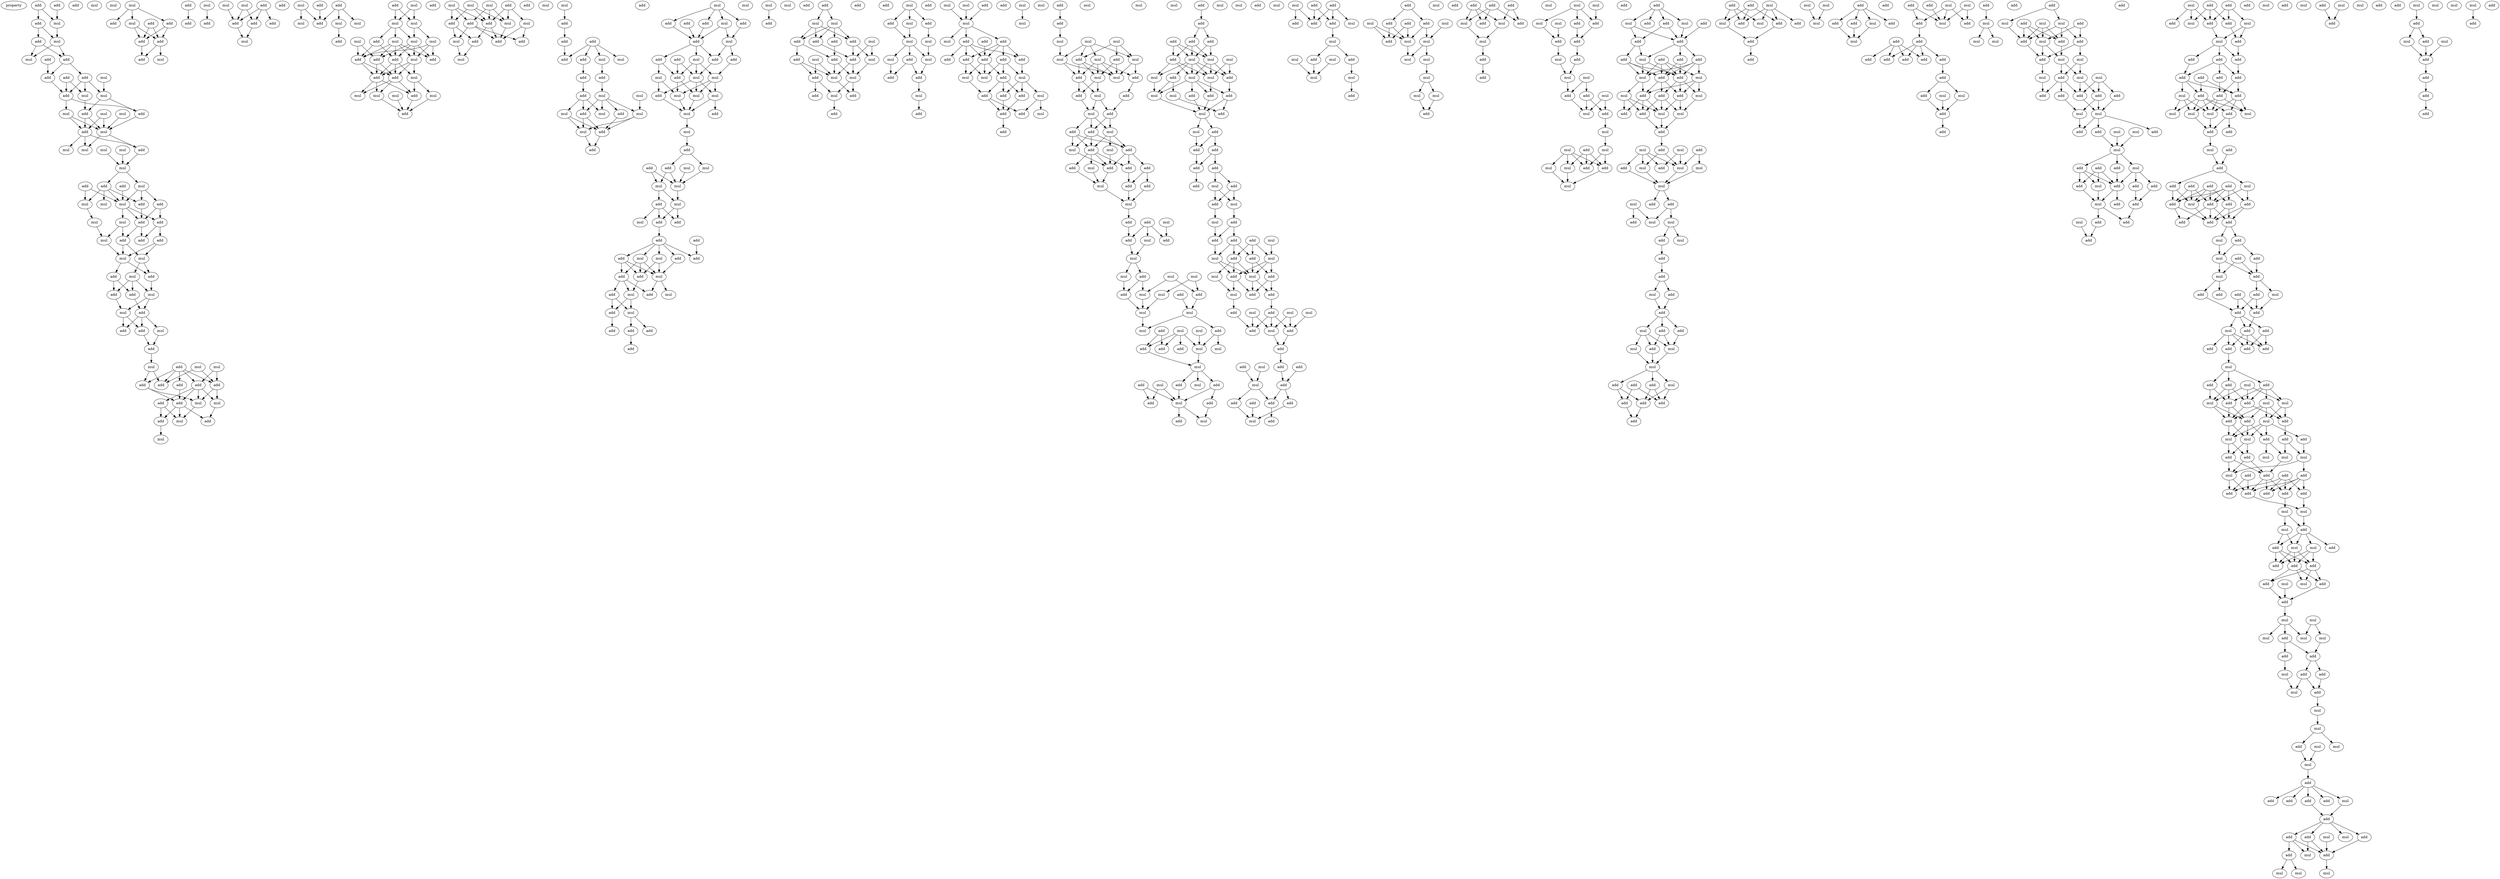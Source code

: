 digraph {
    node [fontcolor=black]
    property [mul=2,lf=2.0]
    0 [ label = add ];
    1 [ label = add ];
    2 [ label = add ];
    3 [ label = add ];
    4 [ label = mul ];
    5 [ label = mul ];
    6 [ label = add ];
    7 [ label = mul ];
    8 [ label = add ];
    9 [ label = mul ];
    10 [ label = add ];
    11 [ label = add ];
    12 [ label = add ];
    13 [ label = add ];
    14 [ label = mul ];
    15 [ label = add ];
    16 [ label = mul ];
    17 [ label = mul ];
    18 [ label = mul ];
    19 [ label = mul ];
    20 [ label = add ];
    21 [ label = mul ];
    22 [ label = add ];
    23 [ label = add ];
    24 [ label = mul ];
    25 [ label = mul ];
    26 [ label = mul ];
    27 [ label = mul ];
    28 [ label = mul ];
    29 [ label = add ];
    30 [ label = mul ];
    31 [ label = add ];
    32 [ label = add ];
    33 [ label = add ];
    34 [ label = mul ];
    35 [ label = add ];
    36 [ label = mul ];
    37 [ label = mul ];
    38 [ label = add ];
    39 [ label = mul ];
    40 [ label = mul ];
    41 [ label = mul ];
    42 [ label = add ];
    43 [ label = add ];
    44 [ label = add ];
    45 [ label = add ];
    46 [ label = add ];
    47 [ label = mul ];
    48 [ label = mul ];
    49 [ label = mul ];
    50 [ label = mul ];
    51 [ label = mul ];
    52 [ label = add ];
    53 [ label = add ];
    54 [ label = add ];
    55 [ label = add ];
    56 [ label = mul ];
    57 [ label = add ];
    58 [ label = mul ];
    59 [ label = add ];
    60 [ label = add ];
    61 [ label = mul ];
    62 [ label = add ];
    63 [ label = mul ];
    64 [ label = add ];
    65 [ label = mul ];
    66 [ label = mul ];
    67 [ label = add ];
    68 [ label = add ];
    69 [ label = add ];
    70 [ label = add ];
    71 [ label = add ];
    72 [ label = mul ];
    73 [ label = mul ];
    74 [ label = add ];
    75 [ label = add ];
    76 [ label = add ];
    77 [ label = add ];
    78 [ label = mul ];
    79 [ label = mul ];
    80 [ label = mul ];
    81 [ label = add ];
    82 [ label = mul ];
    83 [ label = add ];
    84 [ label = add ];
    85 [ label = add ];
    86 [ label = add ];
    87 [ label = add ];
    88 [ label = add ];
    89 [ label = mul ];
    90 [ label = add ];
    91 [ label = mul ];
    92 [ label = add ];
    93 [ label = mul ];
    94 [ label = add ];
    95 [ label = mul ];
    96 [ label = add ];
    97 [ label = add ];
    98 [ label = add ];
    99 [ label = mul ];
    100 [ label = add ];
    101 [ label = add ];
    102 [ label = mul ];
    103 [ label = add ];
    104 [ label = add ];
    105 [ label = mul ];
    106 [ label = mul ];
    107 [ label = mul ];
    108 [ label = add ];
    109 [ label = add ];
    110 [ label = mul ];
    111 [ label = add ];
    112 [ label = mul ];
    113 [ label = mul ];
    114 [ label = mul ];
    115 [ label = mul ];
    116 [ label = add ];
    117 [ label = mul ];
    118 [ label = mul ];
    119 [ label = add ];
    120 [ label = add ];
    121 [ label = add ];
    122 [ label = add ];
    123 [ label = mul ];
    124 [ label = add ];
    125 [ label = mul ];
    126 [ label = add ];
    127 [ label = add ];
    128 [ label = mul ];
    129 [ label = mul ];
    130 [ label = mul ];
    131 [ label = mul ];
    132 [ label = add ];
    133 [ label = add ];
    134 [ label = mul ];
    135 [ label = mul ];
    136 [ label = mul ];
    137 [ label = add ];
    138 [ label = add ];
    139 [ label = mul ];
    140 [ label = mul ];
    141 [ label = add ];
    142 [ label = add ];
    143 [ label = mul ];
    144 [ label = add ];
    145 [ label = add ];
    146 [ label = mul ];
    147 [ label = add ];
    148 [ label = mul ];
    149 [ label = mul ];
    150 [ label = add ];
    151 [ label = add ];
    152 [ label = add ];
    153 [ label = add ];
    154 [ label = add ];
    155 [ label = mul ];
    156 [ label = add ];
    157 [ label = mul ];
    158 [ label = add ];
    159 [ label = add ];
    160 [ label = mul ];
    161 [ label = add ];
    162 [ label = mul ];
    163 [ label = add ];
    164 [ label = mul ];
    165 [ label = mul ];
    166 [ label = add ];
    167 [ label = mul ];
    168 [ label = mul ];
    169 [ label = add ];
    170 [ label = add ];
    171 [ label = mul ];
    172 [ label = mul ];
    173 [ label = add ];
    174 [ label = add ];
    175 [ label = add ];
    176 [ label = add ];
    177 [ label = add ];
    178 [ label = mul ];
    179 [ label = add ];
    180 [ label = mul ];
    181 [ label = add ];
    182 [ label = add ];
    183 [ label = add ];
    184 [ label = mul ];
    185 [ label = mul ];
    186 [ label = add ];
    187 [ label = mul ];
    188 [ label = mul ];
    189 [ label = mul ];
    190 [ label = add ];
    191 [ label = mul ];
    192 [ label = add ];
    193 [ label = mul ];
    194 [ label = mul ];
    195 [ label = add ];
    196 [ label = mul ];
    197 [ label = add ];
    198 [ label = mul ];
    199 [ label = mul ];
    200 [ label = add ];
    201 [ label = mul ];
    202 [ label = mul ];
    203 [ label = add ];
    204 [ label = mul ];
    205 [ label = mul ];
    206 [ label = add ];
    207 [ label = add ];
    208 [ label = mul ];
    209 [ label = add ];
    210 [ label = add ];
    211 [ label = add ];
    212 [ label = add ];
    213 [ label = mul ];
    214 [ label = mul ];
    215 [ label = add ];
    216 [ label = add ];
    217 [ label = mul ];
    218 [ label = add ];
    219 [ label = add ];
    220 [ label = mul ];
    221 [ label = add ];
    222 [ label = mul ];
    223 [ label = add ];
    224 [ label = mul ];
    225 [ label = add ];
    226 [ label = mul ];
    227 [ label = add ];
    228 [ label = add ];
    229 [ label = add ];
    230 [ label = add ];
    231 [ label = add ];
    232 [ label = add ];
    233 [ label = mul ];
    234 [ label = mul ];
    235 [ label = add ];
    236 [ label = add ];
    237 [ label = add ];
    238 [ label = add ];
    239 [ label = mul ];
    240 [ label = add ];
    241 [ label = mul ];
    242 [ label = add ];
    243 [ label = add ];
    244 [ label = mul ];
    245 [ label = add ];
    246 [ label = mul ];
    247 [ label = mul ];
    248 [ label = add ];
    249 [ label = mul ];
    250 [ label = add ];
    251 [ label = add ];
    252 [ label = add ];
    253 [ label = add ];
    254 [ label = mul ];
    255 [ label = add ];
    256 [ label = mul ];
    257 [ label = add ];
    258 [ label = mul ];
    259 [ label = mul ];
    260 [ label = mul ];
    261 [ label = mul ];
    262 [ label = add ];
    263 [ label = add ];
    264 [ label = add ];
    265 [ label = add ];
    266 [ label = mul ];
    267 [ label = add ];
    268 [ label = mul ];
    269 [ label = mul ];
    270 [ label = add ];
    271 [ label = mul ];
    272 [ label = mul ];
    273 [ label = add ];
    274 [ label = add ];
    275 [ label = add ];
    276 [ label = add ];
    277 [ label = add ];
    278 [ label = add ];
    279 [ label = add ];
    280 [ label = add ];
    281 [ label = mul ];
    282 [ label = mul ];
    283 [ label = mul ];
    284 [ label = add ];
    285 [ label = add ];
    286 [ label = add ];
    287 [ label = add ];
    288 [ label = mul ];
    289 [ label = add ];
    290 [ label = mul ];
    291 [ label = add ];
    292 [ label = add ];
    293 [ label = add ];
    294 [ label = mul ];
    295 [ label = mul ];
    296 [ label = add ];
    297 [ label = mul ];
    298 [ label = mul ];
    299 [ label = add ];
    300 [ label = mul ];
    301 [ label = mul ];
    302 [ label = mul ];
    303 [ label = mul ];
    304 [ label = mul ];
    305 [ label = add ];
    306 [ label = mul ];
    307 [ label = add ];
    308 [ label = mul ];
    309 [ label = add ];
    310 [ label = mul ];
    311 [ label = add ];
    312 [ label = mul ];
    313 [ label = add ];
    314 [ label = add ];
    315 [ label = mul ];
    316 [ label = add ];
    317 [ label = add ];
    318 [ label = add ];
    319 [ label = mul ];
    320 [ label = mul ];
    321 [ label = mul ];
    322 [ label = add ];
    323 [ label = add ];
    324 [ label = add ];
    325 [ label = add ];
    326 [ label = add ];
    327 [ label = add ];
    328 [ label = mul ];
    329 [ label = mul ];
    330 [ label = add ];
    331 [ label = add ];
    332 [ label = mul ];
    333 [ label = add ];
    334 [ label = mul ];
    335 [ label = add ];
    336 [ label = mul ];
    337 [ label = mul ];
    338 [ label = add ];
    339 [ label = add ];
    340 [ label = mul ];
    341 [ label = mul ];
    342 [ label = mul ];
    343 [ label = mul ];
    344 [ label = add ];
    345 [ label = mul ];
    346 [ label = mul ];
    347 [ label = mul ];
    348 [ label = add ];
    349 [ label = add ];
    350 [ label = add ];
    351 [ label = mul ];
    352 [ label = mul ];
    353 [ label = add ];
    354 [ label = mul ];
    355 [ label = add ];
    356 [ label = mul ];
    357 [ label = mul ];
    358 [ label = add ];
    359 [ label = add ];
    360 [ label = mul ];
    361 [ label = mul ];
    362 [ label = add ];
    363 [ label = mul ];
    364 [ label = add ];
    365 [ label = mul ];
    366 [ label = add ];
    367 [ label = mul ];
    368 [ label = add ];
    369 [ label = add ];
    370 [ label = add ];
    371 [ label = mul ];
    372 [ label = add ];
    373 [ label = mul ];
    374 [ label = add ];
    375 [ label = mul ];
    376 [ label = mul ];
    377 [ label = add ];
    378 [ label = add ];
    379 [ label = add ];
    380 [ label = add ];
    381 [ label = mul ];
    382 [ label = add ];
    383 [ label = mul ];
    384 [ label = mul ];
    385 [ label = add ];
    386 [ label = add ];
    387 [ label = mul ];
    388 [ label = mul ];
    389 [ label = mul ];
    390 [ label = mul ];
    391 [ label = add ];
    392 [ label = mul ];
    393 [ label = add ];
    394 [ label = add ];
    395 [ label = add ];
    396 [ label = mul ];
    397 [ label = mul ];
    398 [ label = add ];
    399 [ label = add ];
    400 [ label = add ];
    401 [ label = add ];
    402 [ label = add ];
    403 [ label = mul ];
    404 [ label = add ];
    405 [ label = add ];
    406 [ label = mul ];
    407 [ label = add ];
    408 [ label = add ];
    409 [ label = mul ];
    410 [ label = add ];
    411 [ label = mul ];
    412 [ label = add ];
    413 [ label = add ];
    414 [ label = add ];
    415 [ label = add ];
    416 [ label = mul ];
    417 [ label = mul ];
    418 [ label = mul ];
    419 [ label = mul ];
    420 [ label = add ];
    421 [ label = add ];
    422 [ label = mul ];
    423 [ label = add ];
    424 [ label = add ];
    425 [ label = mul ];
    426 [ label = mul ];
    427 [ label = add ];
    428 [ label = add ];
    429 [ label = mul ];
    430 [ label = mul ];
    431 [ label = add ];
    432 [ label = add ];
    433 [ label = add ];
    434 [ label = add ];
    435 [ label = mul ];
    436 [ label = add ];
    437 [ label = add ];
    438 [ label = add ];
    439 [ label = mul ];
    440 [ label = add ];
    441 [ label = add ];
    442 [ label = add ];
    443 [ label = add ];
    444 [ label = add ];
    445 [ label = mul ];
    446 [ label = add ];
    447 [ label = mul ];
    448 [ label = add ];
    449 [ label = mul ];
    450 [ label = add ];
    451 [ label = add ];
    452 [ label = mul ];
    453 [ label = add ];
    454 [ label = add ];
    455 [ label = mul ];
    456 [ label = mul ];
    457 [ label = add ];
    458 [ label = add ];
    459 [ label = mul ];
    460 [ label = mul ];
    461 [ label = mul ];
    462 [ label = add ];
    463 [ label = add ];
    464 [ label = mul ];
    465 [ label = add ];
    466 [ label = add ];
    467 [ label = mul ];
    468 [ label = add ];
    469 [ label = add ];
    470 [ label = mul ];
    471 [ label = mul ];
    472 [ label = mul ];
    473 [ label = mul ];
    474 [ label = mul ];
    475 [ label = mul ];
    476 [ label = mul ];
    477 [ label = mul ];
    478 [ label = add ];
    479 [ label = add ];
    480 [ label = add ];
    481 [ label = add ];
    482 [ label = add ];
    483 [ label = mul ];
    484 [ label = add ];
    485 [ label = add ];
    486 [ label = mul ];
    487 [ label = mul ];
    488 [ label = add ];
    489 [ label = mul ];
    490 [ label = add ];
    491 [ label = mul ];
    492 [ label = mul ];
    493 [ label = mul ];
    494 [ label = mul ];
    495 [ label = add ];
    496 [ label = add ];
    497 [ label = add ];
    498 [ label = add ];
    499 [ label = mul ];
    500 [ label = add ];
    501 [ label = mul ];
    502 [ label = mul ];
    503 [ label = add ];
    504 [ label = add ];
    505 [ label = mul ];
    506 [ label = mul ];
    507 [ label = add ];
    508 [ label = mul ];
    509 [ label = mul ];
    510 [ label = add ];
    511 [ label = mul ];
    512 [ label = add ];
    513 [ label = add ];
    514 [ label = mul ];
    515 [ label = add ];
    516 [ label = mul ];
    517 [ label = mul ];
    518 [ label = add ];
    519 [ label = mul ];
    520 [ label = mul ];
    521 [ label = add ];
    522 [ label = add ];
    523 [ label = add ];
    524 [ label = add ];
    525 [ label = add ];
    526 [ label = mul ];
    527 [ label = add ];
    528 [ label = add ];
    529 [ label = add ];
    530 [ label = add ];
    531 [ label = mul ];
    532 [ label = add ];
    533 [ label = mul ];
    534 [ label = add ];
    535 [ label = add ];
    536 [ label = add ];
    537 [ label = add ];
    538 [ label = mul ];
    539 [ label = mul ];
    540 [ label = mul ];
    541 [ label = add ];
    542 [ label = add ];
    543 [ label = mul ];
    544 [ label = add ];
    545 [ label = add ];
    546 [ label = add ];
    547 [ label = mul ];
    548 [ label = mul ];
    549 [ label = mul ];
    550 [ label = mul ];
    551 [ label = add ];
    552 [ label = mul ];
    553 [ label = add ];
    554 [ label = mul ];
    555 [ label = add ];
    556 [ label = add ];
    557 [ label = mul ];
    558 [ label = mul ];
    559 [ label = mul ];
    560 [ label = add ];
    561 [ label = add ];
    562 [ label = mul ];
    563 [ label = add ];
    564 [ label = add ];
    565 [ label = mul ];
    566 [ label = add ];
    567 [ label = add ];
    568 [ label = mul ];
    569 [ label = add ];
    570 [ label = add ];
    571 [ label = add ];
    572 [ label = mul ];
    573 [ label = mul ];
    574 [ label = mul ];
    575 [ label = add ];
    576 [ label = mul ];
    577 [ label = add ];
    578 [ label = add ];
    579 [ label = add ];
    580 [ label = add ];
    581 [ label = add ];
    582 [ label = add ];
    583 [ label = mul ];
    584 [ label = add ];
    585 [ label = add ];
    586 [ label = mul ];
    587 [ label = mul ];
    588 [ label = add ];
    589 [ label = add ];
    590 [ label = add ];
    591 [ label = add ];
    592 [ label = add ];
    593 [ label = mul ];
    594 [ label = mul ];
    595 [ label = mul ];
    596 [ label = add ];
    597 [ label = add ];
    598 [ label = add ];
    599 [ label = mul ];
    600 [ label = add ];
    601 [ label = add ];
    602 [ label = mul ];
    603 [ label = add ];
    604 [ label = mul ];
    605 [ label = mul ];
    606 [ label = add ];
    607 [ label = add ];
    608 [ label = mul ];
    609 [ label = add ];
    610 [ label = add ];
    611 [ label = add ];
    612 [ label = add ];
    613 [ label = add ];
    614 [ label = add ];
    615 [ label = add ];
    616 [ label = add ];
    617 [ label = add ];
    618 [ label = mul ];
    619 [ label = mul ];
    620 [ label = add ];
    621 [ label = add ];
    622 [ label = add ];
    623 [ label = add ];
    624 [ label = mul ];
    625 [ label = mul ];
    626 [ label = add ];
    627 [ label = mul ];
    628 [ label = add ];
    629 [ label = mul ];
    630 [ label = mul ];
    631 [ label = add ];
    632 [ label = mul ];
    633 [ label = add ];
    634 [ label = add ];
    635 [ label = mul ];
    636 [ label = add ];
    637 [ label = add ];
    638 [ label = mul ];
    639 [ label = add ];
    640 [ label = mul ];
    641 [ label = mul ];
    642 [ label = add ];
    643 [ label = mul ];
    644 [ label = mul ];
    645 [ label = add ];
    646 [ label = add ];
    647 [ label = add ];
    648 [ label = add ];
    649 [ label = add ];
    650 [ label = mul ];
    651 [ label = mul ];
    652 [ label = add ];
    653 [ label = mul ];
    654 [ label = add ];
    655 [ label = mul ];
    656 [ label = add ];
    657 [ label = mul ];
    658 [ label = add ];
    659 [ label = add ];
    660 [ label = add ];
    661 [ label = add ];
    662 [ label = mul ];
    663 [ label = add ];
    664 [ label = add ];
    665 [ label = mul ];
    666 [ label = add ];
    667 [ label = add ];
    668 [ label = add ];
    669 [ label = mul ];
    670 [ label = add ];
    671 [ label = add ];
    672 [ label = mul ];
    673 [ label = add ];
    674 [ label = add ];
    675 [ label = mul ];
    676 [ label = add ];
    677 [ label = add ];
    678 [ label = mul ];
    679 [ label = add ];
    680 [ label = add ];
    681 [ label = mul ];
    682 [ label = add ];
    683 [ label = add ];
    684 [ label = mul ];
    685 [ label = add ];
    686 [ label = add ];
    687 [ label = add ];
    688 [ label = add ];
    689 [ label = add ];
    690 [ label = add ];
    691 [ label = add ];
    692 [ label = add ];
    693 [ label = add ];
    694 [ label = mul ];
    695 [ label = add ];
    696 [ label = mul ];
    697 [ label = mul ];
    698 [ label = mul ];
    699 [ label = mul ];
    700 [ label = add ];
    701 [ label = add ];
    702 [ label = add ];
    703 [ label = add ];
    704 [ label = mul ];
    705 [ label = add ];
    706 [ label = mul ];
    707 [ label = add ];
    708 [ label = add ];
    709 [ label = add ];
    710 [ label = add ];
    711 [ label = mul ];
    712 [ label = add ];
    713 [ label = add ];
    714 [ label = add ];
    715 [ label = add ];
    716 [ label = mul ];
    717 [ label = add ];
    718 [ label = add ];
    719 [ label = add ];
    720 [ label = add ];
    721 [ label = mul ];
    722 [ label = add ];
    723 [ label = add ];
    724 [ label = add ];
    725 [ label = mul ];
    726 [ label = mul ];
    727 [ label = add ];
    728 [ label = add ];
    729 [ label = add ];
    730 [ label = mul ];
    731 [ label = add ];
    732 [ label = add ];
    733 [ label = add ];
    734 [ label = add ];
    735 [ label = mul ];
    736 [ label = add ];
    737 [ label = add ];
    738 [ label = add ];
    739 [ label = add ];
    740 [ label = add ];
    741 [ label = add ];
    742 [ label = add ];
    743 [ label = mul ];
    744 [ label = add ];
    745 [ label = add ];
    746 [ label = mul ];
    747 [ label = add ];
    748 [ label = mul ];
    749 [ label = add ];
    750 [ label = mul ];
    751 [ label = mul ];
    752 [ label = add ];
    753 [ label = mul ];
    754 [ label = add ];
    755 [ label = add ];
    756 [ label = add ];
    757 [ label = add ];
    758 [ label = add ];
    759 [ label = mul ];
    760 [ label = mul ];
    761 [ label = add ];
    762 [ label = add ];
    763 [ label = mul ];
    764 [ label = mul ];
    765 [ label = mul ];
    766 [ label = add ];
    767 [ label = add ];
    768 [ label = add ];
    769 [ label = add ];
    770 [ label = mul ];
    771 [ label = add ];
    772 [ label = add ];
    773 [ label = add ];
    774 [ label = add ];
    775 [ label = add ];
    776 [ label = add ];
    777 [ label = mul ];
    778 [ label = mul ];
    779 [ label = mul ];
    780 [ label = add ];
    781 [ label = mul ];
    782 [ label = add ];
    783 [ label = mul ];
    784 [ label = add ];
    785 [ label = add ];
    786 [ label = add ];
    787 [ label = add ];
    788 [ label = add ];
    789 [ label = add ];
    790 [ label = mul ];
    791 [ label = mul ];
    792 [ label = add ];
    793 [ label = mul ];
    794 [ label = mul ];
    795 [ label = mul ];
    796 [ label = mul ];
    797 [ label = mul ];
    798 [ label = mul ];
    799 [ label = add ];
    800 [ label = add ];
    801 [ label = add ];
    802 [ label = add ];
    803 [ label = add ];
    804 [ label = mul ];
    805 [ label = add ];
    806 [ label = add ];
    807 [ label = mul ];
    808 [ label = mul ];
    809 [ label = mul ];
    810 [ label = add ];
    811 [ label = mul ];
    812 [ label = mul ];
    813 [ label = mul ];
    814 [ label = add ];
    815 [ label = mul ];
    816 [ label = add ];
    817 [ label = add ];
    818 [ label = mul ];
    819 [ label = add ];
    820 [ label = add ];
    821 [ label = add ];
    822 [ label = add ];
    823 [ label = add ];
    824 [ label = mul ];
    825 [ label = add ];
    826 [ label = add ];
    827 [ label = mul ];
    828 [ label = mul ];
    829 [ label = add ];
    830 [ label = add ];
    831 [ label = add ];
    832 [ label = add ];
    833 [ label = mul ];
    834 [ label = mul ];
    835 [ label = mul ];
    836 [ label = mul ];
    837 [ label = mul ];
    838 [ label = add ];
    839 [ label = mul ];
    840 [ label = mul ];
    841 [ label = add ];
    842 [ label = mul ];
    843 [ label = add ];
    844 [ label = add ];
    845 [ label = mul ];
    846 [ label = mul ];
    847 [ label = add ];
    848 [ label = add ];
    849 [ label = add ];
    850 [ label = add ];
    0 -> 3 [ name = 0 ];
    0 -> 4 [ name = 1 ];
    2 -> 4 [ name = 2 ];
    3 -> 6 [ name = 3 ];
    3 -> 7 [ name = 4 ];
    4 -> 7 [ name = 5 ];
    6 -> 9 [ name = 6 ];
    6 -> 10 [ name = 7 ];
    7 -> 9 [ name = 8 ];
    7 -> 10 [ name = 9 ];
    8 -> 12 [ name = 10 ];
    10 -> 12 [ name = 11 ];
    10 -> 13 [ name = 12 ];
    11 -> 15 [ name = 13 ];
    11 -> 17 [ name = 14 ];
    12 -> 15 [ name = 15 ];
    13 -> 15 [ name = 16 ];
    13 -> 16 [ name = 17 ];
    13 -> 17 [ name = 18 ];
    14 -> 16 [ name = 19 ];
    15 -> 18 [ name = 20 ];
    15 -> 20 [ name = 21 ];
    16 -> 20 [ name = 22 ];
    16 -> 22 [ name = 23 ];
    17 -> 22 [ name = 24 ];
    18 -> 23 [ name = 25 ];
    18 -> 24 [ name = 26 ];
    19 -> 23 [ name = 27 ];
    19 -> 24 [ name = 28 ];
    20 -> 24 [ name = 29 ];
    21 -> 24 [ name = 30 ];
    22 -> 23 [ name = 31 ];
    22 -> 24 [ name = 32 ];
    23 -> 25 [ name = 33 ];
    23 -> 26 [ name = 34 ];
    23 -> 29 [ name = 35 ];
    24 -> 25 [ name = 36 ];
    24 -> 29 [ name = 37 ];
    27 -> 30 [ name = 38 ];
    28 -> 30 [ name = 39 ];
    29 -> 30 [ name = 40 ];
    30 -> 33 [ name = 41 ];
    30 -> 34 [ name = 42 ];
    31 -> 36 [ name = 43 ];
    31 -> 39 [ name = 44 ];
    32 -> 39 [ name = 45 ];
    33 -> 36 [ name = 46 ];
    33 -> 37 [ name = 47 ];
    33 -> 38 [ name = 48 ];
    33 -> 39 [ name = 49 ];
    34 -> 35 [ name = 50 ];
    34 -> 38 [ name = 51 ];
    34 -> 39 [ name = 52 ];
    35 -> 42 [ name = 53 ];
    35 -> 43 [ name = 54 ];
    36 -> 40 [ name = 55 ];
    38 -> 43 [ name = 56 ];
    39 -> 41 [ name = 57 ];
    39 -> 42 [ name = 58 ];
    39 -> 43 [ name = 59 ];
    40 -> 47 [ name = 60 ];
    41 -> 44 [ name = 61 ];
    41 -> 47 [ name = 62 ];
    42 -> 45 [ name = 63 ];
    42 -> 46 [ name = 64 ];
    43 -> 44 [ name = 65 ];
    43 -> 45 [ name = 66 ];
    44 -> 49 [ name = 67 ];
    44 -> 50 [ name = 68 ];
    46 -> 49 [ name = 69 ];
    46 -> 50 [ name = 70 ];
    47 -> 50 [ name = 71 ];
    49 -> 51 [ name = 72 ];
    49 -> 52 [ name = 73 ];
    50 -> 52 [ name = 74 ];
    50 -> 53 [ name = 75 ];
    51 -> 54 [ name = 76 ];
    51 -> 55 [ name = 77 ];
    51 -> 56 [ name = 78 ];
    52 -> 56 [ name = 79 ];
    53 -> 54 [ name = 80 ];
    53 -> 55 [ name = 81 ];
    54 -> 58 [ name = 82 ];
    55 -> 57 [ name = 83 ];
    56 -> 57 [ name = 84 ];
    56 -> 58 [ name = 85 ];
    57 -> 59 [ name = 86 ];
    57 -> 60 [ name = 87 ];
    57 -> 61 [ name = 88 ];
    58 -> 59 [ name = 89 ];
    58 -> 60 [ name = 90 ];
    60 -> 62 [ name = 91 ];
    61 -> 62 [ name = 92 ];
    62 -> 66 [ name = 93 ];
    63 -> 69 [ name = 94 ];
    63 -> 70 [ name = 95 ];
    64 -> 67 [ name = 96 ];
    64 -> 68 [ name = 97 ];
    64 -> 69 [ name = 98 ];
    64 -> 70 [ name = 99 ];
    64 -> 71 [ name = 100 ];
    65 -> 68 [ name = 101 ];
    65 -> 70 [ name = 102 ];
    66 -> 67 [ name = 103 ];
    66 -> 69 [ name = 104 ];
    67 -> 72 [ name = 105 ];
    67 -> 75 [ name = 106 ];
    68 -> 72 [ name = 107 ];
    68 -> 73 [ name = 108 ];
    68 -> 74 [ name = 109 ];
    68 -> 75 [ name = 110 ];
    70 -> 72 [ name = 111 ];
    70 -> 73 [ name = 112 ];
    71 -> 75 [ name = 113 ];
    72 -> 78 [ name = 114 ];
    73 -> 76 [ name = 115 ];
    74 -> 77 [ name = 116 ];
    74 -> 78 [ name = 117 ];
    75 -> 76 [ name = 118 ];
    75 -> 77 [ name = 119 ];
    75 -> 78 [ name = 120 ];
    77 -> 79 [ name = 121 ];
    80 -> 82 [ name = 122 ];
    80 -> 83 [ name = 123 ];
    80 -> 84 [ name = 124 ];
    81 -> 85 [ name = 125 ];
    81 -> 86 [ name = 126 ];
    82 -> 85 [ name = 127 ];
    82 -> 86 [ name = 128 ];
    84 -> 85 [ name = 129 ];
    84 -> 86 [ name = 130 ];
    85 -> 88 [ name = 131 ];
    86 -> 88 [ name = 132 ];
    86 -> 89 [ name = 133 ];
    87 -> 90 [ name = 134 ];
    91 -> 92 [ name = 135 ];
    93 -> 97 [ name = 136 ];
    94 -> 96 [ name = 137 ];
    94 -> 97 [ name = 138 ];
    94 -> 98 [ name = 139 ];
    95 -> 97 [ name = 140 ];
    95 -> 98 [ name = 141 ];
    97 -> 99 [ name = 142 ];
    98 -> 99 [ name = 143 ];
    101 -> 104 [ name = 144 ];
    102 -> 104 [ name = 145 ];
    102 -> 106 [ name = 146 ];
    103 -> 104 [ name = 147 ];
    103 -> 105 [ name = 148 ];
    103 -> 107 [ name = 149 ];
    105 -> 108 [ name = 150 ];
    109 -> 112 [ name = 151 ];
    109 -> 113 [ name = 152 ];
    110 -> 112 [ name = 153 ];
    110 -> 113 [ name = 154 ];
    112 -> 114 [ name = 155 ];
    112 -> 115 [ name = 156 ];
    113 -> 115 [ name = 157 ];
    113 -> 116 [ name = 158 ];
    113 -> 118 [ name = 159 ];
    114 -> 121 [ name = 160 ];
    114 -> 122 [ name = 161 ];
    114 -> 123 [ name = 162 ];
    115 -> 119 [ name = 163 ];
    115 -> 120 [ name = 164 ];
    115 -> 122 [ name = 165 ];
    115 -> 123 [ name = 166 ];
    116 -> 119 [ name = 167 ];
    116 -> 121 [ name = 168 ];
    117 -> 120 [ name = 169 ];
    117 -> 121 [ name = 170 ];
    118 -> 119 [ name = 171 ];
    118 -> 120 [ name = 172 ];
    118 -> 121 [ name = 173 ];
    118 -> 122 [ name = 174 ];
    118 -> 123 [ name = 175 ];
    119 -> 124 [ name = 176 ];
    119 -> 125 [ name = 177 ];
    119 -> 126 [ name = 178 ];
    120 -> 124 [ name = 179 ];
    120 -> 126 [ name = 180 ];
    121 -> 124 [ name = 181 ];
    121 -> 126 [ name = 182 ];
    123 -> 124 [ name = 183 ];
    123 -> 125 [ name = 184 ];
    123 -> 126 [ name = 185 ];
    124 -> 127 [ name = 186 ];
    124 -> 129 [ name = 187 ];
    124 -> 130 [ name = 188 ];
    125 -> 127 [ name = 189 ];
    125 -> 131 [ name = 190 ];
    126 -> 127 [ name = 191 ];
    126 -> 129 [ name = 192 ];
    126 -> 130 [ name = 193 ];
    127 -> 132 [ name = 194 ];
    128 -> 132 [ name = 195 ];
    130 -> 132 [ name = 196 ];
    131 -> 132 [ name = 197 ];
    133 -> 138 [ name = 198 ];
    133 -> 139 [ name = 199 ];
    133 -> 140 [ name = 200 ];
    134 -> 137 [ name = 201 ];
    134 -> 138 [ name = 202 ];
    134 -> 141 [ name = 203 ];
    135 -> 138 [ name = 204 ];
    135 -> 139 [ name = 205 ];
    135 -> 141 [ name = 206 ];
    136 -> 137 [ name = 207 ];
    136 -> 138 [ name = 208 ];
    136 -> 139 [ name = 209 ];
    137 -> 142 [ name = 210 ];
    137 -> 143 [ name = 211 ];
    137 -> 145 [ name = 212 ];
    138 -> 144 [ name = 213 ];
    138 -> 145 [ name = 214 ];
    139 -> 145 [ name = 215 ];
    140 -> 142 [ name = 216 ];
    140 -> 145 [ name = 217 ];
    141 -> 143 [ name = 218 ];
    141 -> 144 [ name = 219 ];
    143 -> 146 [ name = 220 ];
    144 -> 146 [ name = 221 ];
    149 -> 150 [ name = 222 ];
    150 -> 151 [ name = 223 ];
    151 -> 156 [ name = 224 ];
    152 -> 154 [ name = 225 ];
    152 -> 155 [ name = 226 ];
    152 -> 156 [ name = 227 ];
    152 -> 157 [ name = 228 ];
    154 -> 159 [ name = 229 ];
    157 -> 158 [ name = 230 ];
    158 -> 160 [ name = 231 ];
    159 -> 161 [ name = 232 ];
    160 -> 163 [ name = 233 ];
    160 -> 165 [ name = 234 ];
    160 -> 166 [ name = 235 ];
    160 -> 167 [ name = 236 ];
    161 -> 163 [ name = 237 ];
    161 -> 164 [ name = 238 ];
    161 -> 165 [ name = 239 ];
    162 -> 167 [ name = 240 ];
    163 -> 168 [ name = 241 ];
    163 -> 169 [ name = 242 ];
    164 -> 168 [ name = 243 ];
    164 -> 169 [ name = 244 ];
    166 -> 169 [ name = 245 ];
    167 -> 168 [ name = 246 ];
    167 -> 169 [ name = 247 ];
    168 -> 170 [ name = 248 ];
    169 -> 170 [ name = 249 ];
    171 -> 172 [ name = 250 ];
    171 -> 174 [ name = 251 ];
    171 -> 175 [ name = 252 ];
    171 -> 176 [ name = 253 ];
    172 -> 177 [ name = 254 ];
    172 -> 178 [ name = 255 ];
    173 -> 177 [ name = 256 ];
    174 -> 178 [ name = 257 ];
    175 -> 177 [ name = 258 ];
    176 -> 177 [ name = 259 ];
    177 -> 179 [ name = 260 ];
    177 -> 180 [ name = 261 ];
    177 -> 182 [ name = 262 ];
    178 -> 179 [ name = 263 ];
    178 -> 181 [ name = 264 ];
    179 -> 184 [ name = 265 ];
    180 -> 184 [ name = 266 ];
    180 -> 186 [ name = 267 ];
    180 -> 187 [ name = 268 ];
    181 -> 187 [ name = 269 ];
    182 -> 185 [ name = 270 ];
    182 -> 186 [ name = 271 ];
    183 -> 184 [ name = 272 ];
    183 -> 186 [ name = 273 ];
    184 -> 188 [ name = 274 ];
    184 -> 189 [ name = 275 ];
    184 -> 190 [ name = 276 ];
    185 -> 190 [ name = 277 ];
    185 -> 191 [ name = 278 ];
    186 -> 188 [ name = 279 ];
    186 -> 191 [ name = 280 ];
    187 -> 188 [ name = 281 ];
    187 -> 189 [ name = 282 ];
    187 -> 191 [ name = 283 ];
    188 -> 193 [ name = 284 ];
    189 -> 192 [ name = 285 ];
    189 -> 193 [ name = 286 ];
    190 -> 193 [ name = 287 ];
    191 -> 193 [ name = 288 ];
    193 -> 194 [ name = 289 ];
    194 -> 195 [ name = 290 ];
    195 -> 197 [ name = 291 ];
    195 -> 198 [ name = 292 ];
    196 -> 201 [ name = 293 ];
    197 -> 201 [ name = 294 ];
    197 -> 202 [ name = 295 ];
    198 -> 201 [ name = 296 ];
    200 -> 201 [ name = 297 ];
    200 -> 202 [ name = 298 ];
    201 -> 204 [ name = 299 ];
    202 -> 203 [ name = 300 ];
    202 -> 204 [ name = 301 ];
    203 -> 206 [ name = 302 ];
    203 -> 207 [ name = 303 ];
    203 -> 208 [ name = 304 ];
    204 -> 206 [ name = 305 ];
    204 -> 207 [ name = 306 ];
    205 -> 209 [ name = 307 ];
    206 -> 211 [ name = 308 ];
    210 -> 216 [ name = 309 ];
    211 -> 212 [ name = 310 ];
    211 -> 213 [ name = 311 ];
    211 -> 214 [ name = 312 ];
    211 -> 215 [ name = 313 ];
    211 -> 216 [ name = 314 ];
    212 -> 217 [ name = 315 ];
    212 -> 218 [ name = 316 ];
    212 -> 219 [ name = 317 ];
    213 -> 217 [ name = 318 ];
    213 -> 219 [ name = 319 ];
    214 -> 217 [ name = 320 ];
    214 -> 218 [ name = 321 ];
    214 -> 219 [ name = 322 ];
    215 -> 217 [ name = 323 ];
    217 -> 220 [ name = 324 ];
    217 -> 223 [ name = 325 ];
    218 -> 221 [ name = 326 ];
    218 -> 222 [ name = 327 ];
    218 -> 223 [ name = 328 ];
    219 -> 222 [ name = 329 ];
    221 -> 225 [ name = 330 ];
    221 -> 226 [ name = 331 ];
    222 -> 225 [ name = 332 ];
    222 -> 226 [ name = 333 ];
    225 -> 229 [ name = 334 ];
    226 -> 227 [ name = 335 ];
    226 -> 230 [ name = 336 ];
    230 -> 231 [ name = 337 ];
    232 -> 233 [ name = 338 ];
    232 -> 234 [ name = 339 ];
    233 -> 235 [ name = 340 ];
    233 -> 236 [ name = 341 ];
    233 -> 237 [ name = 342 ];
    234 -> 235 [ name = 343 ];
    234 -> 236 [ name = 344 ];
    234 -> 237 [ name = 345 ];
    234 -> 238 [ name = 346 ];
    235 -> 240 [ name = 347 ];
    235 -> 242 [ name = 348 ];
    236 -> 243 [ name = 349 ];
    237 -> 241 [ name = 350 ];
    237 -> 243 [ name = 351 ];
    238 -> 240 [ name = 352 ];
    239 -> 241 [ name = 353 ];
    239 -> 243 [ name = 354 ];
    240 -> 246 [ name = 355 ];
    240 -> 247 [ name = 356 ];
    241 -> 247 [ name = 357 ];
    242 -> 245 [ name = 358 ];
    242 -> 246 [ name = 359 ];
    243 -> 246 [ name = 360 ];
    243 -> 247 [ name = 361 ];
    244 -> 245 [ name = 362 ];
    244 -> 246 [ name = 363 ];
    245 -> 249 [ name = 364 ];
    245 -> 250 [ name = 365 ];
    246 -> 248 [ name = 366 ];
    247 -> 248 [ name = 367 ];
    247 -> 249 [ name = 368 ];
    249 -> 252 [ name = 369 ];
    254 -> 255 [ name = 370 ];
    254 -> 256 [ name = 371 ];
    254 -> 257 [ name = 372 ];
    255 -> 259 [ name = 373 ];
    256 -> 259 [ name = 374 ];
    257 -> 258 [ name = 375 ];
    258 -> 261 [ name = 376 ];
    259 -> 260 [ name = 377 ];
    259 -> 261 [ name = 378 ];
    259 -> 263 [ name = 379 ];
    260 -> 264 [ name = 380 ];
    261 -> 265 [ name = 381 ];
    263 -> 264 [ name = 382 ];
    263 -> 265 [ name = 383 ];
    265 -> 266 [ name = 384 ];
    266 -> 267 [ name = 385 ];
    268 -> 271 [ name = 386 ];
    269 -> 271 [ name = 387 ];
    270 -> 271 [ name = 388 ];
    271 -> 272 [ name = 389 ];
    271 -> 274 [ name = 390 ];
    271 -> 275 [ name = 391 ];
    273 -> 280 [ name = 392 ];
    274 -> 276 [ name = 393 ];
    274 -> 277 [ name = 394 ];
    274 -> 279 [ name = 395 ];
    274 -> 280 [ name = 396 ];
    275 -> 276 [ name = 397 ];
    275 -> 277 [ name = 398 ];
    275 -> 278 [ name = 399 ];
    275 -> 280 [ name = 400 ];
    276 -> 282 [ name = 401 ];
    276 -> 283 [ name = 402 ];
    277 -> 281 [ name = 403 ];
    278 -> 281 [ name = 404 ];
    278 -> 283 [ name = 405 ];
    278 -> 284 [ name = 406 ];
    280 -> 282 [ name = 407 ];
    280 -> 283 [ name = 408 ];
    280 -> 284 [ name = 409 ];
    281 -> 285 [ name = 410 ];
    281 -> 286 [ name = 411 ];
    281 -> 288 [ name = 412 ];
    282 -> 287 [ name = 413 ];
    284 -> 285 [ name = 414 ];
    284 -> 286 [ name = 415 ];
    284 -> 287 [ name = 416 ];
    285 -> 289 [ name = 417 ];
    286 -> 289 [ name = 418 ];
    287 -> 289 [ name = 419 ];
    287 -> 291 [ name = 420 ];
    288 -> 290 [ name = 421 ];
    288 -> 291 [ name = 422 ];
    289 -> 293 [ name = 423 ];
    294 -> 298 [ name = 424 ];
    296 -> 299 [ name = 425 ];
    299 -> 301 [ name = 426 ];
    300 -> 303 [ name = 427 ];
    300 -> 305 [ name = 428 ];
    300 -> 307 [ name = 429 ];
    301 -> 306 [ name = 430 ];
    302 -> 303 [ name = 431 ];
    302 -> 304 [ name = 432 ];
    302 -> 306 [ name = 433 ];
    302 -> 307 [ name = 434 ];
    303 -> 309 [ name = 435 ];
    303 -> 310 [ name = 436 ];
    304 -> 308 [ name = 437 ];
    304 -> 309 [ name = 438 ];
    304 -> 310 [ name = 439 ];
    304 -> 311 [ name = 440 ];
    305 -> 308 [ name = 441 ];
    305 -> 310 [ name = 442 ];
    306 -> 310 [ name = 443 ];
    306 -> 311 [ name = 444 ];
    307 -> 308 [ name = 445 ];
    307 -> 310 [ name = 446 ];
    307 -> 311 [ name = 447 ];
    308 -> 312 [ name = 448 ];
    308 -> 313 [ name = 449 ];
    309 -> 314 [ name = 450 ];
    311 -> 312 [ name = 451 ];
    311 -> 313 [ name = 452 ];
    312 -> 315 [ name = 453 ];
    312 -> 316 [ name = 454 ];
    313 -> 315 [ name = 455 ];
    314 -> 316 [ name = 456 ];
    315 -> 317 [ name = 457 ];
    315 -> 318 [ name = 458 ];
    315 -> 319 [ name = 459 ];
    316 -> 317 [ name = 460 ];
    316 -> 319 [ name = 461 ];
    317 -> 320 [ name = 462 ];
    317 -> 322 [ name = 463 ];
    317 -> 323 [ name = 464 ];
    318 -> 320 [ name = 465 ];
    318 -> 322 [ name = 466 ];
    318 -> 323 [ name = 467 ];
    319 -> 321 [ name = 468 ];
    319 -> 322 [ name = 469 ];
    319 -> 323 [ name = 470 ];
    320 -> 327 [ name = 471 ];
    321 -> 327 [ name = 472 ];
    322 -> 325 [ name = 473 ];
    322 -> 326 [ name = 474 ];
    322 -> 327 [ name = 475 ];
    323 -> 324 [ name = 476 ];
    323 -> 326 [ name = 477 ];
    323 -> 327 [ name = 478 ];
    323 -> 328 [ name = 479 ];
    324 -> 329 [ name = 480 ];
    325 -> 330 [ name = 481 ];
    325 -> 331 [ name = 482 ];
    326 -> 331 [ name = 483 ];
    327 -> 329 [ name = 484 ];
    328 -> 329 [ name = 485 ];
    329 -> 332 [ name = 486 ];
    330 -> 332 [ name = 487 ];
    331 -> 332 [ name = 488 ];
    332 -> 335 [ name = 489 ];
    333 -> 336 [ name = 490 ];
    333 -> 338 [ name = 491 ];
    333 -> 339 [ name = 492 ];
    334 -> 338 [ name = 493 ];
    335 -> 339 [ name = 494 ];
    336 -> 340 [ name = 495 ];
    339 -> 340 [ name = 496 ];
    340 -> 343 [ name = 497 ];
    340 -> 344 [ name = 498 ];
    341 -> 346 [ name = 499 ];
    341 -> 348 [ name = 500 ];
    343 -> 349 [ name = 501 ];
    344 -> 346 [ name = 502 ];
    344 -> 349 [ name = 503 ];
    345 -> 347 [ name = 504 ];
    345 -> 348 [ name = 505 ];
    346 -> 352 [ name = 506 ];
    347 -> 352 [ name = 507 ];
    348 -> 351 [ name = 508 ];
    349 -> 352 [ name = 509 ];
    350 -> 351 [ name = 510 ];
    351 -> 355 [ name = 511 ];
    351 -> 356 [ name = 512 ];
    352 -> 356 [ name = 513 ];
    353 -> 358 [ name = 514 ];
    353 -> 362 [ name = 515 ];
    354 -> 361 [ name = 516 ];
    355 -> 360 [ name = 517 ];
    355 -> 361 [ name = 518 ];
    357 -> 358 [ name = 519 ];
    357 -> 359 [ name = 520 ];
    357 -> 361 [ name = 521 ];
    357 -> 362 [ name = 522 ];
    358 -> 363 [ name = 523 ];
    361 -> 363 [ name = 524 ];
    363 -> 364 [ name = 525 ];
    363 -> 365 [ name = 526 ];
    363 -> 368 [ name = 527 ];
    364 -> 371 [ name = 528 ];
    366 -> 370 [ name = 529 ];
    366 -> 371 [ name = 530 ];
    367 -> 370 [ name = 531 ];
    367 -> 371 [ name = 532 ];
    368 -> 369 [ name = 533 ];
    368 -> 371 [ name = 534 ];
    369 -> 373 [ name = 535 ];
    371 -> 372 [ name = 536 ];
    371 -> 373 [ name = 537 ];
    374 -> 377 [ name = 538 ];
    377 -> 378 [ name = 539 ];
    377 -> 379 [ name = 540 ];
    378 -> 381 [ name = 541 ];
    378 -> 382 [ name = 542 ];
    378 -> 383 [ name = 543 ];
    379 -> 381 [ name = 544 ];
    379 -> 383 [ name = 545 ];
    380 -> 381 [ name = 546 ];
    380 -> 382 [ name = 547 ];
    380 -> 383 [ name = 548 ];
    381 -> 385 [ name = 549 ];
    381 -> 386 [ name = 550 ];
    381 -> 387 [ name = 551 ];
    381 -> 388 [ name = 552 ];
    381 -> 389 [ name = 553 ];
    382 -> 387 [ name = 554 ];
    382 -> 388 [ name = 555 ];
    382 -> 389 [ name = 556 ];
    383 -> 385 [ name = 557 ];
    383 -> 387 [ name = 558 ];
    383 -> 388 [ name = 559 ];
    384 -> 385 [ name = 560 ];
    384 -> 388 [ name = 561 ];
    385 -> 394 [ name = 562 ];
    386 -> 390 [ name = 563 ];
    386 -> 392 [ name = 564 ];
    387 -> 391 [ name = 565 ];
    387 -> 392 [ name = 566 ];
    387 -> 393 [ name = 567 ];
    387 -> 394 [ name = 568 ];
    388 -> 391 [ name = 569 ];
    389 -> 392 [ name = 570 ];
    390 -> 395 [ name = 571 ];
    391 -> 396 [ name = 572 ];
    392 -> 396 [ name = 573 ];
    393 -> 396 [ name = 574 ];
    394 -> 395 [ name = 575 ];
    394 -> 396 [ name = 576 ];
    396 -> 397 [ name = 577 ];
    396 -> 398 [ name = 578 ];
    397 -> 399 [ name = 579 ];
    398 -> 399 [ name = 580 ];
    398 -> 400 [ name = 581 ];
    399 -> 401 [ name = 582 ];
    400 -> 401 [ name = 583 ];
    400 -> 402 [ name = 584 ];
    401 -> 405 [ name = 585 ];
    402 -> 403 [ name = 586 ];
    402 -> 404 [ name = 587 ];
    403 -> 406 [ name = 588 ];
    403 -> 407 [ name = 589 ];
    404 -> 406 [ name = 590 ];
    404 -> 407 [ name = 591 ];
    406 -> 408 [ name = 592 ];
    407 -> 409 [ name = 593 ];
    408 -> 410 [ name = 594 ];
    408 -> 413 [ name = 595 ];
    409 -> 410 [ name = 596 ];
    410 -> 416 [ name = 597 ];
    411 -> 417 [ name = 598 ];
    412 -> 414 [ name = 599 ];
    412 -> 415 [ name = 600 ];
    412 -> 417 [ name = 601 ];
    413 -> 414 [ name = 602 ];
    413 -> 415 [ name = 603 ];
    413 -> 416 [ name = 604 ];
    414 -> 419 [ name = 605 ];
    414 -> 421 [ name = 606 ];
    415 -> 418 [ name = 607 ];
    415 -> 419 [ name = 608 ];
    415 -> 420 [ name = 609 ];
    416 -> 419 [ name = 610 ];
    416 -> 420 [ name = 611 ];
    417 -> 419 [ name = 612 ];
    417 -> 420 [ name = 613 ];
    417 -> 421 [ name = 614 ];
    418 -> 422 [ name = 615 ];
    419 -> 423 [ name = 616 ];
    419 -> 424 [ name = 617 ];
    420 -> 422 [ name = 618 ];
    420 -> 423 [ name = 619 ];
    421 -> 423 [ name = 620 ];
    421 -> 424 [ name = 621 ];
    422 -> 428 [ name = 622 ];
    424 -> 427 [ name = 623 ];
    425 -> 431 [ name = 624 ];
    426 -> 430 [ name = 625 ];
    426 -> 431 [ name = 626 ];
    427 -> 430 [ name = 627 ];
    427 -> 431 [ name = 628 ];
    427 -> 432 [ name = 629 ];
    428 -> 432 [ name = 630 ];
    429 -> 430 [ name = 631 ];
    429 -> 432 [ name = 632 ];
    430 -> 433 [ name = 633 ];
    431 -> 433 [ name = 634 ];
    433 -> 436 [ name = 635 ];
    434 -> 439 [ name = 636 ];
    435 -> 439 [ name = 637 ];
    436 -> 440 [ name = 638 ];
    437 -> 440 [ name = 639 ];
    439 -> 442 [ name = 640 ];
    439 -> 443 [ name = 641 ];
    440 -> 441 [ name = 642 ];
    440 -> 442 [ name = 643 ];
    441 -> 445 [ name = 644 ];
    442 -> 446 [ name = 645 ];
    443 -> 445 [ name = 646 ];
    444 -> 445 [ name = 647 ];
    448 -> 451 [ name = 648 ];
    448 -> 452 [ name = 649 ];
    448 -> 453 [ name = 650 ];
    449 -> 451 [ name = 651 ];
    449 -> 454 [ name = 652 ];
    450 -> 451 [ name = 653 ];
    450 -> 453 [ name = 654 ];
    453 -> 455 [ name = 655 ];
    455 -> 457 [ name = 656 ];
    455 -> 458 [ name = 657 ];
    456 -> 460 [ name = 658 ];
    457 -> 460 [ name = 659 ];
    458 -> 461 [ name = 660 ];
    459 -> 460 [ name = 661 ];
    461 -> 462 [ name = 662 ];
    463 -> 465 [ name = 663 ];
    463 -> 466 [ name = 664 ];
    464 -> 471 [ name = 665 ];
    465 -> 470 [ name = 666 ];
    465 -> 471 [ name = 667 ];
    466 -> 469 [ name = 668 ];
    466 -> 470 [ name = 669 ];
    467 -> 469 [ name = 670 ];
    467 -> 470 [ name = 671 ];
    468 -> 469 [ name = 672 ];
    468 -> 470 [ name = 673 ];
    470 -> 473 [ name = 674 ];
    471 -> 472 [ name = 675 ];
    471 -> 473 [ name = 676 ];
    472 -> 474 [ name = 677 ];
    474 -> 475 [ name = 678 ];
    474 -> 476 [ name = 679 ];
    475 -> 479 [ name = 680 ];
    476 -> 479 [ name = 681 ];
    480 -> 483 [ name = 682 ];
    480 -> 485 [ name = 683 ];
    480 -> 486 [ name = 684 ];
    481 -> 484 [ name = 685 ];
    481 -> 486 [ name = 686 ];
    482 -> 483 [ name = 687 ];
    482 -> 484 [ name = 688 ];
    482 -> 485 [ name = 689 ];
    483 -> 487 [ name = 690 ];
    486 -> 487 [ name = 691 ];
    487 -> 488 [ name = 692 ];
    488 -> 490 [ name = 693 ];
    491 -> 493 [ name = 694 ];
    491 -> 495 [ name = 695 ];
    491 -> 496 [ name = 696 ];
    492 -> 496 [ name = 697 ];
    493 -> 498 [ name = 698 ];
    494 -> 498 [ name = 699 ];
    495 -> 497 [ name = 700 ];
    496 -> 497 [ name = 701 ];
    497 -> 500 [ name = 702 ];
    498 -> 499 [ name = 703 ];
    499 -> 501 [ name = 704 ];
    500 -> 501 [ name = 705 ];
    501 -> 504 [ name = 706 ];
    502 -> 503 [ name = 707 ];
    502 -> 504 [ name = 708 ];
    503 -> 506 [ name = 709 ];
    503 -> 507 [ name = 710 ];
    504 -> 506 [ name = 711 ];
    505 -> 506 [ name = 712 ];
    505 -> 507 [ name = 713 ];
    507 -> 508 [ name = 714 ];
    508 -> 511 [ name = 715 ];
    509 -> 513 [ name = 716 ];
    509 -> 514 [ name = 717 ];
    509 -> 515 [ name = 718 ];
    509 -> 516 [ name = 719 ];
    510 -> 513 [ name = 720 ];
    510 -> 515 [ name = 721 ];
    510 -> 516 [ name = 722 ];
    511 -> 513 [ name = 723 ];
    511 -> 515 [ name = 724 ];
    513 -> 517 [ name = 725 ];
    514 -> 517 [ name = 726 ];
    516 -> 517 [ name = 727 ];
    518 -> 519 [ name = 728 ];
    518 -> 520 [ name = 729 ];
    518 -> 521 [ name = 730 ];
    518 -> 522 [ name = 731 ];
    519 -> 524 [ name = 732 ];
    519 -> 525 [ name = 733 ];
    520 -> 525 [ name = 734 ];
    522 -> 524 [ name = 735 ];
    522 -> 525 [ name = 736 ];
    523 -> 525 [ name = 737 ];
    524 -> 526 [ name = 738 ];
    524 -> 529 [ name = 739 ];
    525 -> 526 [ name = 740 ];
    525 -> 527 [ name = 741 ];
    525 -> 528 [ name = 742 ];
    526 -> 532 [ name = 743 ];
    526 -> 533 [ name = 744 ];
    527 -> 531 [ name = 745 ];
    527 -> 532 [ name = 746 ];
    527 -> 533 [ name = 747 ];
    527 -> 534 [ name = 748 ];
    528 -> 532 [ name = 749 ];
    528 -> 534 [ name = 750 ];
    529 -> 532 [ name = 751 ];
    529 -> 533 [ name = 752 ];
    529 -> 534 [ name = 753 ];
    530 -> 531 [ name = 754 ];
    530 -> 532 [ name = 755 ];
    530 -> 533 [ name = 756 ];
    530 -> 534 [ name = 757 ];
    531 -> 535 [ name = 758 ];
    531 -> 536 [ name = 759 ];
    531 -> 539 [ name = 760 ];
    532 -> 536 [ name = 761 ];
    532 -> 537 [ name = 762 ];
    532 -> 539 [ name = 763 ];
    533 -> 535 [ name = 764 ];
    533 -> 538 [ name = 765 ];
    534 -> 535 [ name = 766 ];
    534 -> 536 [ name = 767 ];
    534 -> 537 [ name = 768 ];
    535 -> 540 [ name = 769 ];
    535 -> 541 [ name = 770 ];
    535 -> 542 [ name = 771 ];
    536 -> 540 [ name = 772 ];
    536 -> 543 [ name = 773 ];
    537 -> 540 [ name = 774 ];
    537 -> 541 [ name = 775 ];
    537 -> 543 [ name = 776 ];
    538 -> 540 [ name = 777 ];
    538 -> 541 [ name = 778 ];
    538 -> 542 [ name = 779 ];
    539 -> 543 [ name = 780 ];
    540 -> 544 [ name = 781 ];
    541 -> 544 [ name = 782 ];
    543 -> 544 [ name = 783 ];
    544 -> 545 [ name = 784 ];
    545 -> 549 [ name = 785 ];
    545 -> 552 [ name = 786 ];
    546 -> 550 [ name = 787 ];
    546 -> 552 [ name = 788 ];
    547 -> 551 [ name = 789 ];
    547 -> 552 [ name = 790 ];
    548 -> 549 [ name = 791 ];
    548 -> 551 [ name = 792 ];
    548 -> 552 [ name = 793 ];
    548 -> 553 [ name = 794 ];
    549 -> 554 [ name = 795 ];
    550 -> 554 [ name = 796 ];
    552 -> 554 [ name = 797 ];
    553 -> 554 [ name = 798 ];
    554 -> 555 [ name = 799 ];
    554 -> 556 [ name = 800 ];
    555 -> 558 [ name = 801 ];
    555 -> 559 [ name = 802 ];
    557 -> 558 [ name = 803 ];
    557 -> 560 [ name = 804 ];
    559 -> 561 [ name = 805 ];
    559 -> 562 [ name = 806 ];
    561 -> 563 [ name = 807 ];
    563 -> 564 [ name = 808 ];
    564 -> 565 [ name = 809 ];
    564 -> 566 [ name = 810 ];
    565 -> 567 [ name = 811 ];
    566 -> 567 [ name = 812 ];
    567 -> 568 [ name = 813 ];
    567 -> 569 [ name = 814 ];
    567 -> 570 [ name = 815 ];
    568 -> 571 [ name = 816 ];
    568 -> 572 [ name = 817 ];
    568 -> 573 [ name = 818 ];
    569 -> 571 [ name = 819 ];
    569 -> 573 [ name = 820 ];
    570 -> 573 [ name = 821 ];
    571 -> 574 [ name = 822 ];
    572 -> 574 [ name = 823 ];
    573 -> 574 [ name = 824 ];
    574 -> 575 [ name = 825 ];
    574 -> 576 [ name = 826 ];
    574 -> 578 [ name = 827 ];
    575 -> 579 [ name = 828 ];
    575 -> 580 [ name = 829 ];
    576 -> 580 [ name = 830 ];
    576 -> 581 [ name = 831 ];
    577 -> 579 [ name = 832 ];
    577 -> 581 [ name = 833 ];
    578 -> 580 [ name = 834 ];
    578 -> 581 [ name = 835 ];
    579 -> 582 [ name = 836 ];
    580 -> 582 [ name = 837 ];
    583 -> 587 [ name = 838 ];
    583 -> 588 [ name = 839 ];
    583 -> 589 [ name = 840 ];
    583 -> 590 [ name = 841 ];
    584 -> 586 [ name = 842 ];
    584 -> 588 [ name = 843 ];
    584 -> 590 [ name = 844 ];
    585 -> 586 [ name = 845 ];
    585 -> 587 [ name = 846 ];
    585 -> 590 [ name = 847 ];
    586 -> 591 [ name = 848 ];
    588 -> 591 [ name = 849 ];
    591 -> 592 [ name = 850 ];
    593 -> 595 [ name = 851 ];
    594 -> 595 [ name = 852 ];
    596 -> 597 [ name = 853 ];
    596 -> 598 [ name = 854 ];
    596 -> 599 [ name = 855 ];
    596 -> 600 [ name = 856 ];
    597 -> 602 [ name = 857 ];
    598 -> 602 [ name = 858 ];
    599 -> 602 [ name = 859 ];
    603 -> 608 [ name = 860 ];
    604 -> 607 [ name = 861 ];
    604 -> 608 [ name = 862 ];
    604 -> 609 [ name = 863 ];
    605 -> 608 [ name = 864 ];
    605 -> 609 [ name = 865 ];
    606 -> 607 [ name = 866 ];
    606 -> 608 [ name = 867 ];
    607 -> 611 [ name = 868 ];
    610 -> 612 [ name = 869 ];
    610 -> 614 [ name = 870 ];
    610 -> 615 [ name = 871 ];
    610 -> 616 [ name = 872 ];
    611 -> 612 [ name = 873 ];
    611 -> 613 [ name = 874 ];
    611 -> 614 [ name = 875 ];
    611 -> 616 [ name = 876 ];
    613 -> 617 [ name = 877 ];
    617 -> 618 [ name = 878 ];
    617 -> 620 [ name = 879 ];
    618 -> 621 [ name = 880 ];
    619 -> 621 [ name = 881 ];
    620 -> 621 [ name = 882 ];
    621 -> 622 [ name = 883 ];
    623 -> 624 [ name = 884 ];
    624 -> 625 [ name = 885 ];
    624 -> 627 [ name = 886 ];
    628 -> 629 [ name = 887 ];
    628 -> 630 [ name = 888 ];
    629 -> 634 [ name = 889 ];
    629 -> 636 [ name = 890 ];
    629 -> 637 [ name = 891 ];
    630 -> 636 [ name = 892 ];
    631 -> 635 [ name = 893 ];
    631 -> 636 [ name = 894 ];
    631 -> 637 [ name = 895 ];
    632 -> 635 [ name = 896 ];
    632 -> 636 [ name = 897 ];
    632 -> 637 [ name = 898 ];
    633 -> 634 [ name = 899 ];
    633 -> 635 [ name = 900 ];
    634 -> 638 [ name = 901 ];
    634 -> 639 [ name = 902 ];
    635 -> 639 [ name = 903 ];
    635 -> 640 [ name = 904 ];
    636 -> 639 [ name = 905 ];
    637 -> 640 [ name = 906 ];
    638 -> 642 [ name = 907 ];
    638 -> 644 [ name = 908 ];
    639 -> 643 [ name = 909 ];
    640 -> 642 [ name = 910 ];
    640 -> 644 [ name = 911 ];
    641 -> 645 [ name = 912 ];
    641 -> 647 [ name = 913 ];
    641 -> 649 [ name = 914 ];
    642 -> 646 [ name = 915 ];
    642 -> 647 [ name = 916 ];
    642 -> 648 [ name = 917 ];
    643 -> 648 [ name = 918 ];
    644 -> 645 [ name = 919 ];
    644 -> 647 [ name = 920 ];
    645 -> 650 [ name = 921 ];
    645 -> 651 [ name = 922 ];
    646 -> 651 [ name = 923 ];
    647 -> 650 [ name = 924 ];
    649 -> 650 [ name = 925 ];
    650 -> 652 [ name = 926 ];
    650 -> 654 [ name = 927 ];
    650 -> 656 [ name = 928 ];
    651 -> 656 [ name = 929 ];
    653 -> 657 [ name = 930 ];
    654 -> 657 [ name = 931 ];
    655 -> 657 [ name = 932 ];
    657 -> 658 [ name = 933 ];
    657 -> 659 [ name = 934 ];
    657 -> 662 [ name = 935 ];
    658 -> 663 [ name = 936 ];
    659 -> 663 [ name = 937 ];
    659 -> 664 [ name = 938 ];
    659 -> 665 [ name = 939 ];
    660 -> 663 [ name = 940 ];
    660 -> 664 [ name = 941 ];
    660 -> 665 [ name = 942 ];
    662 -> 663 [ name = 943 ];
    662 -> 666 [ name = 944 ];
    662 -> 667 [ name = 945 ];
    663 -> 668 [ name = 946 ];
    663 -> 669 [ name = 947 ];
    664 -> 669 [ name = 948 ];
    665 -> 669 [ name = 949 ];
    666 -> 670 [ name = 950 ];
    667 -> 670 [ name = 951 ];
    669 -> 671 [ name = 952 ];
    669 -> 673 [ name = 953 ];
    670 -> 671 [ name = 954 ];
    672 -> 674 [ name = 955 ];
    673 -> 674 [ name = 956 ];
    675 -> 679 [ name = 957 ];
    675 -> 681 [ name = 958 ];
    675 -> 682 [ name = 959 ];
    676 -> 679 [ name = 960 ];
    676 -> 680 [ name = 961 ];
    676 -> 681 [ name = 962 ];
    677 -> 678 [ name = 963 ];
    677 -> 679 [ name = 964 ];
    677 -> 680 [ name = 965 ];
    678 -> 683 [ name = 966 ];
    678 -> 684 [ name = 967 ];
    679 -> 684 [ name = 968 ];
    680 -> 683 [ name = 969 ];
    683 -> 685 [ name = 970 ];
    684 -> 685 [ name = 971 ];
    684 -> 686 [ name = 972 ];
    684 -> 687 [ name = 973 ];
    685 -> 690 [ name = 974 ];
    686 -> 688 [ name = 975 ];
    686 -> 689 [ name = 976 ];
    686 -> 690 [ name = 977 ];
    687 -> 688 [ name = 978 ];
    688 -> 693 [ name = 979 ];
    688 -> 694 [ name = 980 ];
    688 -> 695 [ name = 981 ];
    689 -> 692 [ name = 982 ];
    690 -> 692 [ name = 983 ];
    690 -> 693 [ name = 984 ];
    691 -> 693 [ name = 985 ];
    691 -> 695 [ name = 986 ];
    692 -> 696 [ name = 987 ];
    692 -> 697 [ name = 988 ];
    692 -> 698 [ name = 989 ];
    693 -> 696 [ name = 990 ];
    693 -> 697 [ name = 991 ];
    693 -> 700 [ name = 992 ];
    694 -> 697 [ name = 993 ];
    694 -> 698 [ name = 994 ];
    694 -> 699 [ name = 995 ];
    695 -> 696 [ name = 996 ];
    695 -> 697 [ name = 997 ];
    695 -> 698 [ name = 998 ];
    695 -> 699 [ name = 999 ];
    695 -> 700 [ name = 1000 ];
    697 -> 702 [ name = 1001 ];
    698 -> 702 [ name = 1002 ];
    700 -> 701 [ name = 1003 ];
    700 -> 702 [ name = 1004 ];
    702 -> 704 [ name = 1005 ];
    704 -> 707 [ name = 1006 ];
    705 -> 707 [ name = 1007 ];
    707 -> 709 [ name = 1008 ];
    707 -> 711 [ name = 1009 ];
    708 -> 713 [ name = 1010 ];
    708 -> 714 [ name = 1011 ];
    708 -> 715 [ name = 1012 ];
    708 -> 716 [ name = 1013 ];
    709 -> 714 [ name = 1014 ];
    709 -> 716 [ name = 1015 ];
    710 -> 714 [ name = 1016 ];
    710 -> 715 [ name = 1017 ];
    710 -> 716 [ name = 1018 ];
    711 -> 715 [ name = 1019 ];
    711 -> 717 [ name = 1020 ];
    712 -> 713 [ name = 1021 ];
    712 -> 714 [ name = 1022 ];
    712 -> 715 [ name = 1023 ];
    712 -> 716 [ name = 1024 ];
    712 -> 717 [ name = 1025 ];
    713 -> 718 [ name = 1026 ];
    713 -> 719 [ name = 1027 ];
    714 -> 719 [ name = 1028 ];
    714 -> 720 [ name = 1029 ];
    715 -> 718 [ name = 1030 ];
    715 -> 719 [ name = 1031 ];
    715 -> 720 [ name = 1032 ];
    716 -> 719 [ name = 1033 ];
    717 -> 718 [ name = 1034 ];
    717 -> 719 [ name = 1035 ];
    718 -> 721 [ name = 1036 ];
    718 -> 722 [ name = 1037 ];
    721 -> 725 [ name = 1038 ];
    722 -> 724 [ name = 1039 ];
    722 -> 725 [ name = 1040 ];
    723 -> 726 [ name = 1041 ];
    723 -> 727 [ name = 1042 ];
    724 -> 727 [ name = 1043 ];
    725 -> 726 [ name = 1044 ];
    725 -> 727 [ name = 1045 ];
    726 -> 731 [ name = 1046 ];
    726 -> 732 [ name = 1047 ];
    727 -> 729 [ name = 1048 ];
    727 -> 730 [ name = 1049 ];
    728 -> 733 [ name = 1050 ];
    728 -> 734 [ name = 1051 ];
    729 -> 733 [ name = 1052 ];
    729 -> 734 [ name = 1053 ];
    730 -> 734 [ name = 1054 ];
    731 -> 733 [ name = 1055 ];
    733 -> 735 [ name = 1056 ];
    733 -> 736 [ name = 1057 ];
    733 -> 737 [ name = 1058 ];
    734 -> 736 [ name = 1059 ];
    735 -> 738 [ name = 1060 ];
    735 -> 740 [ name = 1061 ];
    735 -> 741 [ name = 1062 ];
    735 -> 742 [ name = 1063 ];
    736 -> 740 [ name = 1064 ];
    736 -> 741 [ name = 1065 ];
    736 -> 742 [ name = 1066 ];
    737 -> 740 [ name = 1067 ];
    737 -> 742 [ name = 1068 ];
    741 -> 743 [ name = 1069 ];
    743 -> 744 [ name = 1070 ];
    743 -> 745 [ name = 1071 ];
    743 -> 747 [ name = 1072 ];
    744 -> 749 [ name = 1073 ];
    744 -> 750 [ name = 1074 ];
    744 -> 751 [ name = 1075 ];
    744 -> 752 [ name = 1076 ];
    745 -> 748 [ name = 1077 ];
    745 -> 749 [ name = 1078 ];
    745 -> 752 [ name = 1079 ];
    746 -> 748 [ name = 1080 ];
    746 -> 749 [ name = 1081 ];
    746 -> 751 [ name = 1082 ];
    747 -> 748 [ name = 1083 ];
    747 -> 752 [ name = 1084 ];
    748 -> 754 [ name = 1085 ];
    748 -> 755 [ name = 1086 ];
    749 -> 755 [ name = 1087 ];
    749 -> 756 [ name = 1088 ];
    750 -> 753 [ name = 1089 ];
    750 -> 754 [ name = 1090 ];
    750 -> 755 [ name = 1091 ];
    750 -> 756 [ name = 1092 ];
    751 -> 753 [ name = 1093 ];
    751 -> 756 [ name = 1094 ];
    752 -> 754 [ name = 1095 ];
    752 -> 755 [ name = 1096 ];
    753 -> 757 [ name = 1097 ];
    753 -> 759 [ name = 1098 ];
    753 -> 760 [ name = 1099 ];
    753 -> 761 [ name = 1100 ];
    754 -> 757 [ name = 1101 ];
    754 -> 759 [ name = 1102 ];
    754 -> 760 [ name = 1103 ];
    755 -> 759 [ name = 1104 ];
    755 -> 760 [ name = 1105 ];
    756 -> 758 [ name = 1106 ];
    757 -> 764 [ name = 1107 ];
    757 -> 765 [ name = 1108 ];
    758 -> 763 [ name = 1109 ];
    758 -> 764 [ name = 1110 ];
    759 -> 762 [ name = 1111 ];
    759 -> 766 [ name = 1112 ];
    760 -> 762 [ name = 1113 ];
    760 -> 766 [ name = 1114 ];
    761 -> 763 [ name = 1115 ];
    762 -> 768 [ name = 1116 ];
    762 -> 770 [ name = 1117 ];
    763 -> 767 [ name = 1118 ];
    763 -> 770 [ name = 1119 ];
    764 -> 768 [ name = 1120 ];
    766 -> 768 [ name = 1121 ];
    766 -> 770 [ name = 1122 ];
    767 -> 772 [ name = 1123 ];
    767 -> 773 [ name = 1124 ];
    767 -> 774 [ name = 1125 ];
    767 -> 776 [ name = 1126 ];
    768 -> 772 [ name = 1127 ];
    768 -> 774 [ name = 1128 ];
    768 -> 776 [ name = 1129 ];
    769 -> 772 [ name = 1130 ];
    769 -> 775 [ name = 1131 ];
    770 -> 772 [ name = 1132 ];
    770 -> 775 [ name = 1133 ];
    771 -> 773 [ name = 1134 ];
    771 -> 774 [ name = 1135 ];
    771 -> 775 [ name = 1136 ];
    771 -> 776 [ name = 1137 ];
    772 -> 777 [ name = 1138 ];
    773 -> 777 [ name = 1139 ];
    774 -> 778 [ name = 1140 ];
    777 -> 780 [ name = 1141 ];
    778 -> 779 [ name = 1142 ];
    778 -> 780 [ name = 1143 ];
    779 -> 781 [ name = 1144 ];
    779 -> 782 [ name = 1145 ];
    780 -> 781 [ name = 1146 ];
    780 -> 782 [ name = 1147 ];
    780 -> 783 [ name = 1148 ];
    780 -> 784 [ name = 1149 ];
    781 -> 785 [ name = 1150 ];
    781 -> 786 [ name = 1151 ];
    781 -> 787 [ name = 1152 ];
    782 -> 785 [ name = 1153 ];
    782 -> 786 [ name = 1154 ];
    782 -> 787 [ name = 1155 ];
    783 -> 785 [ name = 1156 ];
    783 -> 786 [ name = 1157 ];
    783 -> 787 [ name = 1158 ];
    786 -> 788 [ name = 1159 ];
    786 -> 789 [ name = 1160 ];
    786 -> 790 [ name = 1161 ];
    787 -> 788 [ name = 1162 ];
    787 -> 789 [ name = 1163 ];
    787 -> 790 [ name = 1164 ];
    788 -> 792 [ name = 1165 ];
    789 -> 792 [ name = 1166 ];
    791 -> 792 [ name = 1167 ];
    792 -> 793 [ name = 1168 ];
    793 -> 797 [ name = 1169 ];
    793 -> 798 [ name = 1170 ];
    793 -> 799 [ name = 1171 ];
    794 -> 795 [ name = 1172 ];
    794 -> 797 [ name = 1173 ];
    795 -> 800 [ name = 1174 ];
    799 -> 800 [ name = 1175 ];
    799 -> 801 [ name = 1176 ];
    800 -> 802 [ name = 1177 ];
    800 -> 803 [ name = 1178 ];
    801 -> 804 [ name = 1179 ];
    802 -> 805 [ name = 1180 ];
    802 -> 808 [ name = 1181 ];
    803 -> 805 [ name = 1182 ];
    804 -> 808 [ name = 1183 ];
    805 -> 811 [ name = 1184 ];
    806 -> 810 [ name = 1185 ];
    807 -> 810 [ name = 1186 ];
    811 -> 812 [ name = 1187 ];
    812 -> 815 [ name = 1188 ];
    812 -> 817 [ name = 1189 ];
    813 -> 818 [ name = 1190 ];
    817 -> 818 [ name = 1191 ];
    818 -> 819 [ name = 1192 ];
    819 -> 820 [ name = 1193 ];
    819 -> 821 [ name = 1194 ];
    819 -> 822 [ name = 1195 ];
    819 -> 823 [ name = 1196 ];
    819 -> 824 [ name = 1197 ];
    822 -> 825 [ name = 1198 ];
    824 -> 825 [ name = 1199 ];
    825 -> 826 [ name = 1200 ];
    825 -> 828 [ name = 1201 ];
    825 -> 829 [ name = 1202 ];
    825 -> 830 [ name = 1203 ];
    826 -> 831 [ name = 1204 ];
    827 -> 831 [ name = 1205 ];
    829 -> 831 [ name = 1206 ];
    829 -> 832 [ name = 1207 ];
    829 -> 833 [ name = 1208 ];
    830 -> 831 [ name = 1209 ];
    830 -> 833 [ name = 1210 ];
    831 -> 835 [ name = 1211 ];
    832 -> 834 [ name = 1212 ];
    832 -> 837 [ name = 1213 ];
    836 -> 838 [ name = 1214 ];
    838 -> 839 [ name = 1215 ];
    838 -> 841 [ name = 1216 ];
    839 -> 843 [ name = 1217 ];
    841 -> 843 [ name = 1218 ];
    842 -> 843 [ name = 1219 ];
    843 -> 844 [ name = 1220 ];
    844 -> 847 [ name = 1221 ];
    846 -> 850 [ name = 1222 ];
    847 -> 848 [ name = 1223 ];
}
